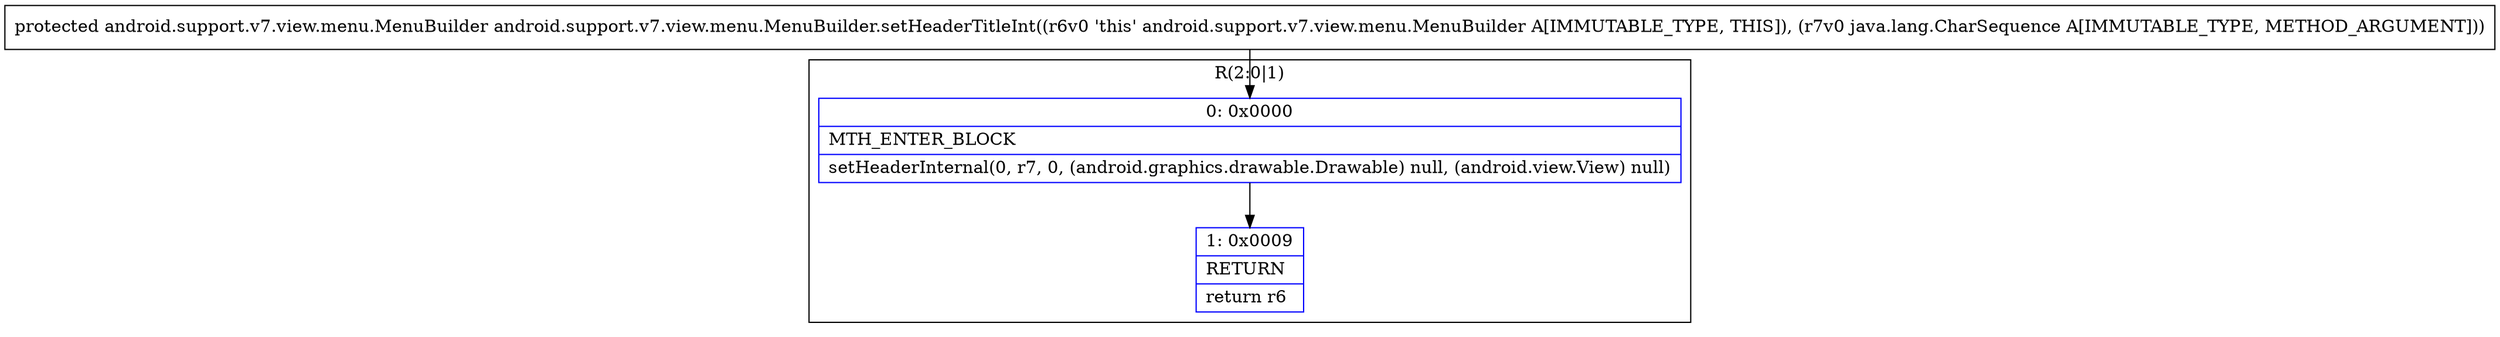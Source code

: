 digraph "CFG forandroid.support.v7.view.menu.MenuBuilder.setHeaderTitleInt(Ljava\/lang\/CharSequence;)Landroid\/support\/v7\/view\/menu\/MenuBuilder;" {
subgraph cluster_Region_1850588477 {
label = "R(2:0|1)";
node [shape=record,color=blue];
Node_0 [shape=record,label="{0\:\ 0x0000|MTH_ENTER_BLOCK\l|setHeaderInternal(0, r7, 0, (android.graphics.drawable.Drawable) null, (android.view.View) null)\l}"];
Node_1 [shape=record,label="{1\:\ 0x0009|RETURN\l|return r6\l}"];
}
MethodNode[shape=record,label="{protected android.support.v7.view.menu.MenuBuilder android.support.v7.view.menu.MenuBuilder.setHeaderTitleInt((r6v0 'this' android.support.v7.view.menu.MenuBuilder A[IMMUTABLE_TYPE, THIS]), (r7v0 java.lang.CharSequence A[IMMUTABLE_TYPE, METHOD_ARGUMENT])) }"];
MethodNode -> Node_0;
Node_0 -> Node_1;
}

